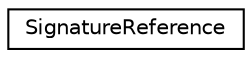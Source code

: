 digraph "Graphical Class Hierarchy"
{
  edge [fontname="Helvetica",fontsize="10",labelfontname="Helvetica",labelfontsize="10"];
  node [fontname="Helvetica",fontsize="10",shape=record];
  rankdir="LR";
  Node1 [label="SignatureReference",height=0.2,width=0.4,color="black", fillcolor="white", style="filled",URL="$class_signature_reference.xhtml"];
}
